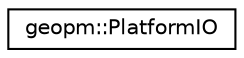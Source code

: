 digraph "Graphical Class Hierarchy"
{
  edge [fontname="Helvetica",fontsize="10",labelfontname="Helvetica",labelfontsize="10"];
  node [fontname="Helvetica",fontsize="10",shape=record];
  rankdir="LR";
  Node0 [label="geopm::PlatformIO",height=0.2,width=0.4,color="black", fillcolor="white", style="filled",URL="$classgeopm_1_1_platform_i_o.html",tooltip="Class which is a collection of all valid control and signal objects for a platform. "];
}
